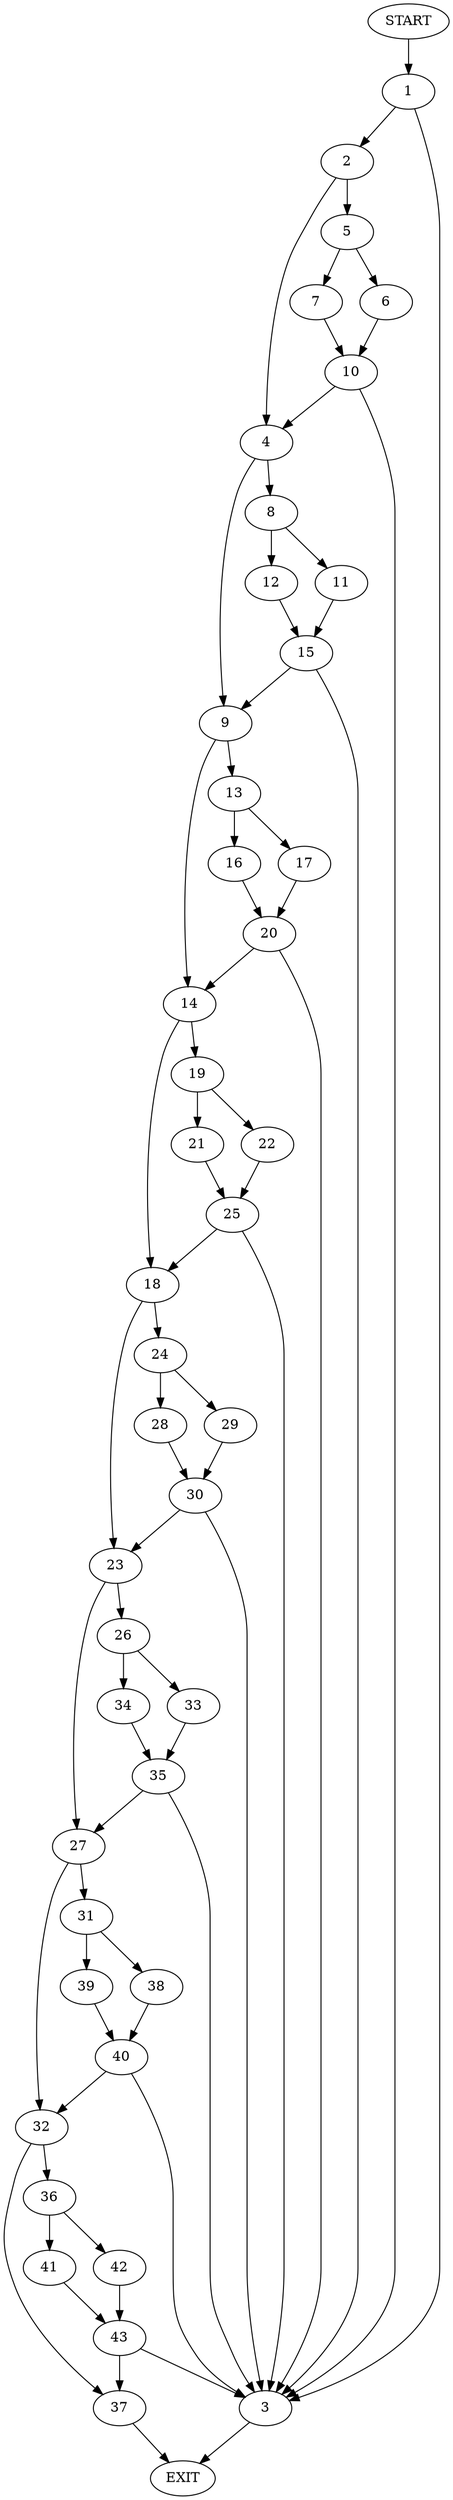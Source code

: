digraph {
0 [label="START"]
44 [label="EXIT"]
0 -> 1
1 -> 2
1 -> 3
2 -> 4
2 -> 5
3 -> 44
5 -> 6
5 -> 7
4 -> 8
4 -> 9
7 -> 10
6 -> 10
10 -> 4
10 -> 3
8 -> 11
8 -> 12
9 -> 13
9 -> 14
11 -> 15
12 -> 15
15 -> 9
15 -> 3
13 -> 16
13 -> 17
14 -> 18
14 -> 19
16 -> 20
17 -> 20
20 -> 14
20 -> 3
19 -> 21
19 -> 22
18 -> 23
18 -> 24
21 -> 25
22 -> 25
25 -> 18
25 -> 3
23 -> 26
23 -> 27
24 -> 28
24 -> 29
28 -> 30
29 -> 30
30 -> 23
30 -> 3
27 -> 31
27 -> 32
26 -> 33
26 -> 34
34 -> 35
33 -> 35
35 -> 27
35 -> 3
32 -> 36
32 -> 37
31 -> 38
31 -> 39
39 -> 40
38 -> 40
40 -> 32
40 -> 3
36 -> 41
36 -> 42
37 -> 44
42 -> 43
41 -> 43
43 -> 37
43 -> 3
}
